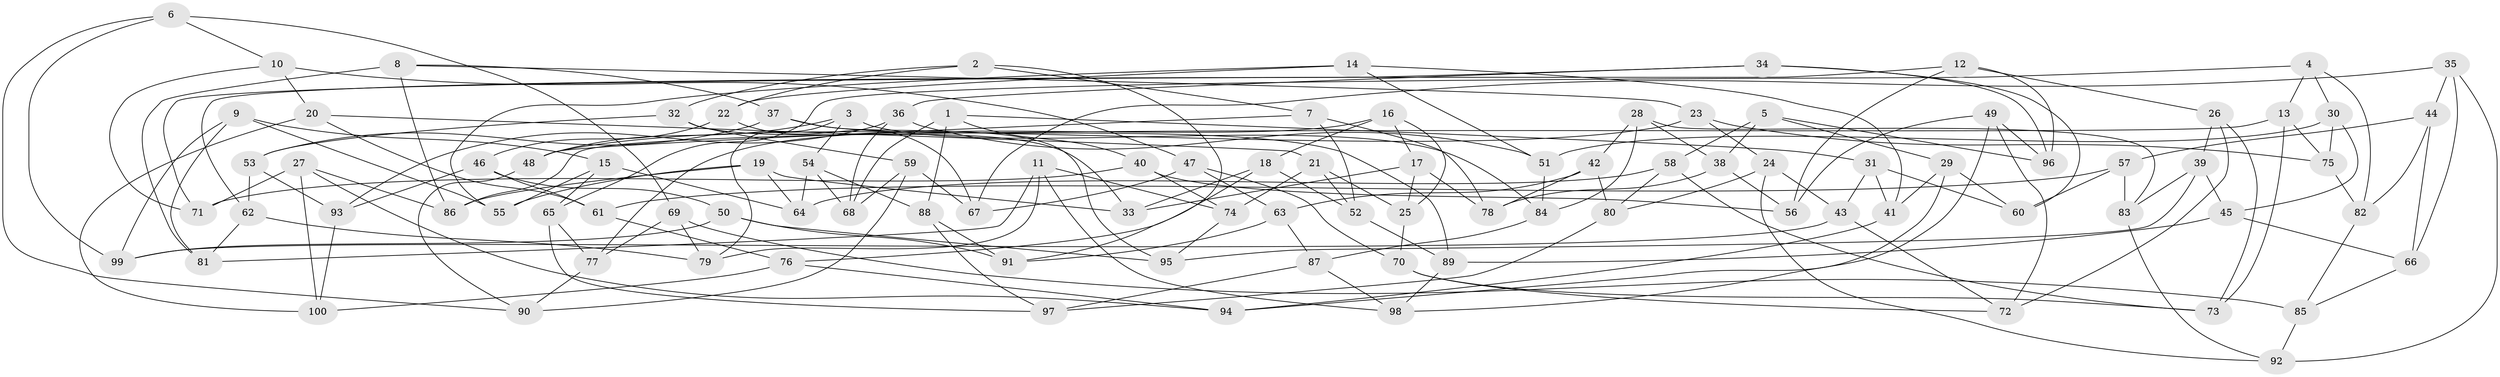 // Generated by graph-tools (version 1.1) at 2025/39/02/21/25 10:39:01]
// undirected, 100 vertices, 200 edges
graph export_dot {
graph [start="1"]
  node [color=gray90,style=filled];
  1;
  2;
  3;
  4;
  5;
  6;
  7;
  8;
  9;
  10;
  11;
  12;
  13;
  14;
  15;
  16;
  17;
  18;
  19;
  20;
  21;
  22;
  23;
  24;
  25;
  26;
  27;
  28;
  29;
  30;
  31;
  32;
  33;
  34;
  35;
  36;
  37;
  38;
  39;
  40;
  41;
  42;
  43;
  44;
  45;
  46;
  47;
  48;
  49;
  50;
  51;
  52;
  53;
  54;
  55;
  56;
  57;
  58;
  59;
  60;
  61;
  62;
  63;
  64;
  65;
  66;
  67;
  68;
  69;
  70;
  71;
  72;
  73;
  74;
  75;
  76;
  77;
  78;
  79;
  80;
  81;
  82;
  83;
  84;
  85;
  86;
  87;
  88;
  89;
  90;
  91;
  92;
  93;
  94;
  95;
  96;
  97;
  98;
  99;
  100;
  1 -- 88;
  1 -- 68;
  1 -- 31;
  1 -- 40;
  2 -- 7;
  2 -- 91;
  2 -- 22;
  2 -- 32;
  3 -- 84;
  3 -- 48;
  3 -- 54;
  3 -- 79;
  4 -- 30;
  4 -- 82;
  4 -- 65;
  4 -- 13;
  5 -- 58;
  5 -- 29;
  5 -- 38;
  5 -- 96;
  6 -- 69;
  6 -- 10;
  6 -- 90;
  6 -- 99;
  7 -- 52;
  7 -- 48;
  7 -- 78;
  8 -- 37;
  8 -- 23;
  8 -- 81;
  8 -- 86;
  9 -- 15;
  9 -- 99;
  9 -- 55;
  9 -- 81;
  10 -- 47;
  10 -- 71;
  10 -- 20;
  11 -- 79;
  11 -- 81;
  11 -- 74;
  11 -- 98;
  12 -- 96;
  12 -- 56;
  12 -- 26;
  12 -- 62;
  13 -- 86;
  13 -- 73;
  13 -- 75;
  14 -- 41;
  14 -- 55;
  14 -- 51;
  14 -- 22;
  15 -- 65;
  15 -- 55;
  15 -- 64;
  16 -- 25;
  16 -- 17;
  16 -- 77;
  16 -- 18;
  17 -- 25;
  17 -- 78;
  17 -- 33;
  18 -- 76;
  18 -- 33;
  18 -- 52;
  19 -- 55;
  19 -- 33;
  19 -- 86;
  19 -- 64;
  20 -- 61;
  20 -- 100;
  20 -- 21;
  21 -- 74;
  21 -- 25;
  21 -- 52;
  22 -- 46;
  22 -- 67;
  23 -- 48;
  23 -- 75;
  23 -- 24;
  24 -- 43;
  24 -- 92;
  24 -- 80;
  25 -- 70;
  26 -- 72;
  26 -- 73;
  26 -- 39;
  27 -- 94;
  27 -- 100;
  27 -- 86;
  27 -- 71;
  28 -- 38;
  28 -- 83;
  28 -- 42;
  28 -- 84;
  29 -- 94;
  29 -- 41;
  29 -- 60;
  30 -- 75;
  30 -- 45;
  30 -- 51;
  31 -- 43;
  31 -- 60;
  31 -- 41;
  32 -- 59;
  32 -- 53;
  32 -- 33;
  34 -- 36;
  34 -- 71;
  34 -- 60;
  34 -- 96;
  35 -- 67;
  35 -- 44;
  35 -- 92;
  35 -- 66;
  36 -- 93;
  36 -- 68;
  36 -- 51;
  37 -- 53;
  37 -- 89;
  37 -- 95;
  38 -- 56;
  38 -- 78;
  39 -- 95;
  39 -- 45;
  39 -- 83;
  40 -- 56;
  40 -- 71;
  40 -- 74;
  41 -- 94;
  42 -- 78;
  42 -- 80;
  42 -- 63;
  43 -- 72;
  43 -- 99;
  44 -- 82;
  44 -- 57;
  44 -- 66;
  45 -- 66;
  45 -- 89;
  46 -- 50;
  46 -- 93;
  46 -- 61;
  47 -- 70;
  47 -- 67;
  47 -- 63;
  48 -- 90;
  49 -- 96;
  49 -- 98;
  49 -- 72;
  49 -- 56;
  50 -- 91;
  50 -- 95;
  50 -- 99;
  51 -- 84;
  52 -- 89;
  53 -- 62;
  53 -- 93;
  54 -- 64;
  54 -- 68;
  54 -- 88;
  57 -- 60;
  57 -- 83;
  57 -- 61;
  58 -- 80;
  58 -- 64;
  58 -- 73;
  59 -- 67;
  59 -- 68;
  59 -- 90;
  61 -- 76;
  62 -- 81;
  62 -- 79;
  63 -- 91;
  63 -- 87;
  65 -- 97;
  65 -- 77;
  66 -- 85;
  69 -- 85;
  69 -- 79;
  69 -- 77;
  70 -- 73;
  70 -- 72;
  74 -- 95;
  75 -- 82;
  76 -- 100;
  76 -- 94;
  77 -- 90;
  80 -- 97;
  82 -- 85;
  83 -- 92;
  84 -- 87;
  85 -- 92;
  87 -- 98;
  87 -- 97;
  88 -- 97;
  88 -- 91;
  89 -- 98;
  93 -- 100;
}

